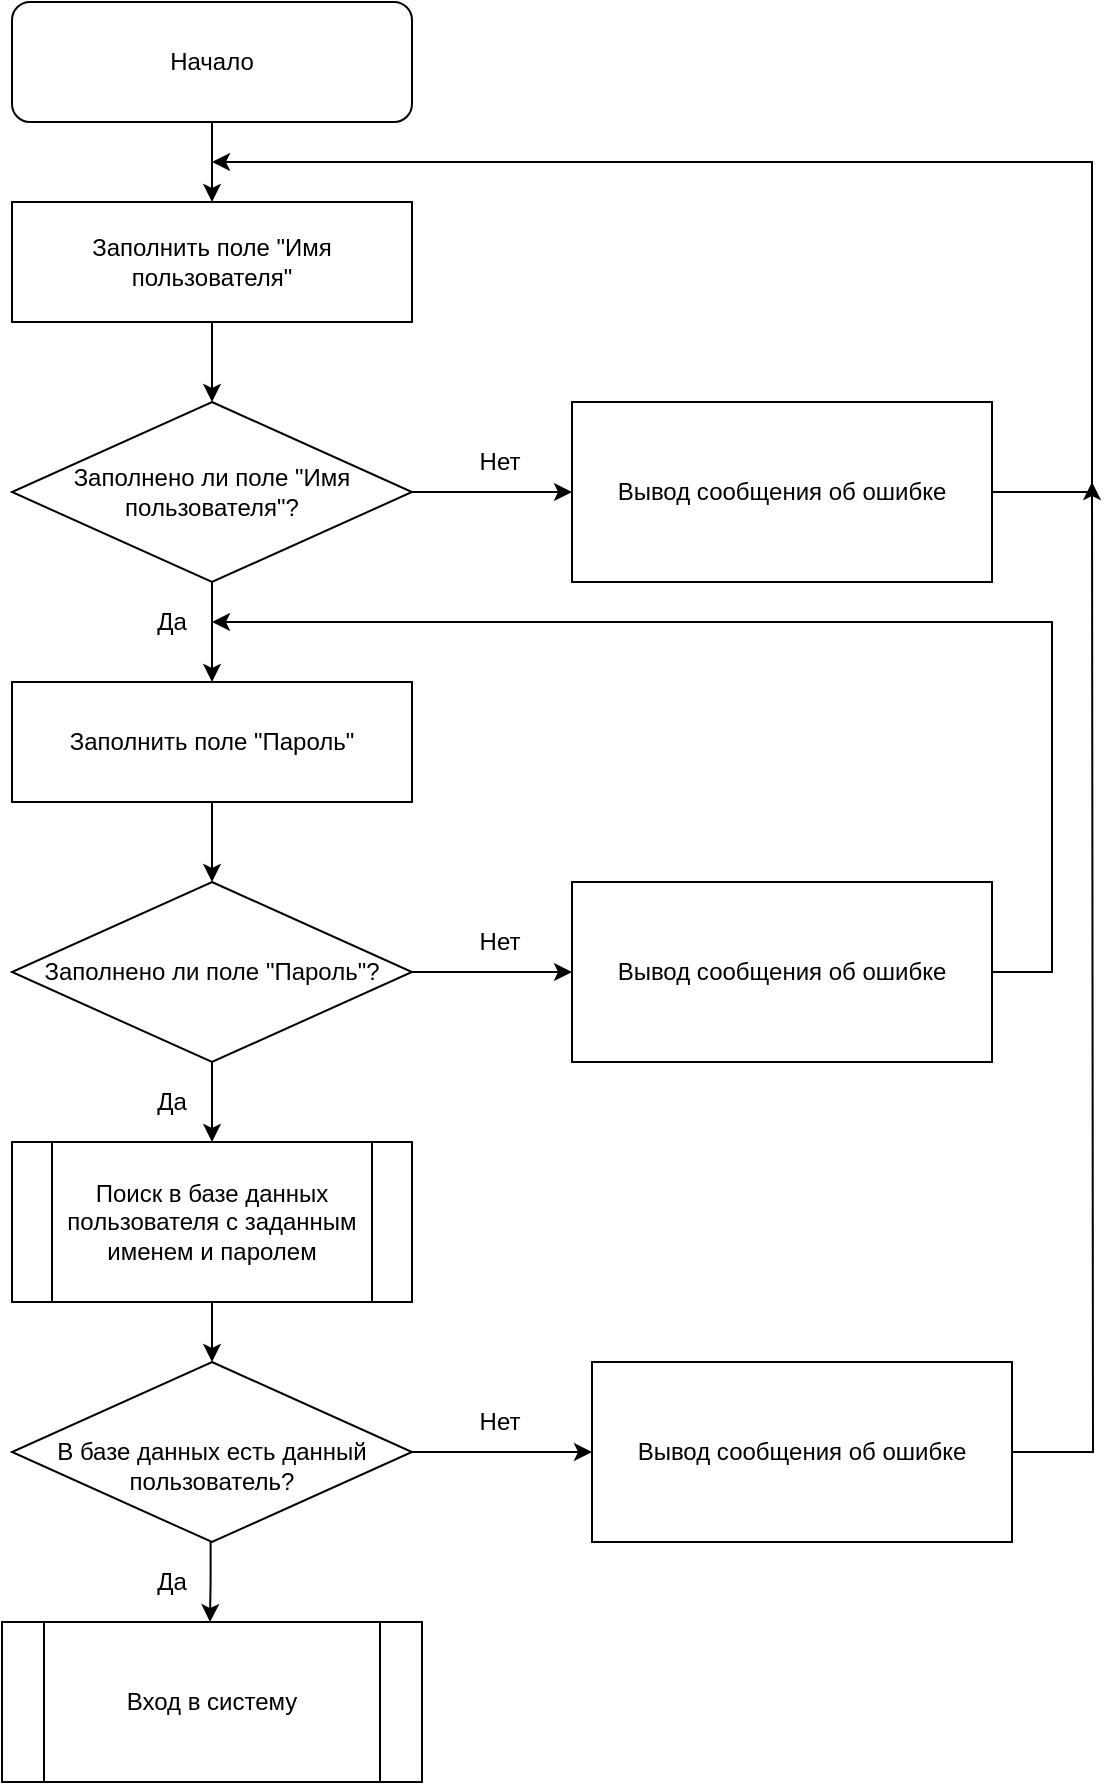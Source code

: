 <mxfile version="13.1.3" type="device"><diagram id="pZbo4uxrUeCDZy5-Ao3X" name="Page-1"><mxGraphModel dx="1730" dy="885" grid="1" gridSize="10" guides="1" tooltips="1" connect="1" arrows="1" fold="1" page="1" pageScale="1" pageWidth="827" pageHeight="1169" background="none" math="0" shadow="0"><root><mxCell id="0"/><mxCell id="1" parent="0"/><mxCell id="gbMg966B4dvx_cQE6mBB-7" style="edgeStyle=orthogonalEdgeStyle;rounded=0;orthogonalLoop=1;jettySize=auto;html=1;exitX=0.5;exitY=1;exitDx=0;exitDy=0;" edge="1" parent="1" source="gbMg966B4dvx_cQE6mBB-3"><mxGeometry relative="1" as="geometry"><mxPoint x="260" y="360" as="targetPoint"/></mxGeometry></mxCell><mxCell id="gbMg966B4dvx_cQE6mBB-10" style="edgeStyle=orthogonalEdgeStyle;rounded=0;orthogonalLoop=1;jettySize=auto;html=1;exitX=1;exitY=0.5;exitDx=0;exitDy=0;entryX=0;entryY=0.5;entryDx=0;entryDy=0;" edge="1" parent="1" source="gbMg966B4dvx_cQE6mBB-3" target="gbMg966B4dvx_cQE6mBB-19"><mxGeometry relative="1" as="geometry"><mxPoint x="450" y="275" as="targetPoint"/></mxGeometry></mxCell><mxCell id="gbMg966B4dvx_cQE6mBB-3" value="Заполнено ли поле &quot;Имя пользователя&quot;?" style="rhombus;whiteSpace=wrap;html=1;" vertex="1" parent="1"><mxGeometry x="160" y="220" width="200" height="90" as="geometry"/></mxCell><mxCell id="gbMg966B4dvx_cQE6mBB-8" value="Да" style="text;html=1;strokeColor=none;fillColor=none;align=center;verticalAlign=middle;whiteSpace=wrap;rounded=0;" vertex="1" parent="1"><mxGeometry x="220" y="320" width="40" height="20" as="geometry"/></mxCell><mxCell id="gbMg966B4dvx_cQE6mBB-41" style="edgeStyle=orthogonalEdgeStyle;rounded=0;orthogonalLoop=1;jettySize=auto;html=1;exitX=0.5;exitY=1;exitDx=0;exitDy=0;entryX=0.5;entryY=0;entryDx=0;entryDy=0;" edge="1" parent="1" source="gbMg966B4dvx_cQE6mBB-13" target="gbMg966B4dvx_cQE6mBB-37"><mxGeometry relative="1" as="geometry"/></mxCell><mxCell id="gbMg966B4dvx_cQE6mBB-13" value="Начало" style="rounded=1;whiteSpace=wrap;html=1;" vertex="1" parent="1"><mxGeometry x="160" y="20" width="200" height="60" as="geometry"/></mxCell><mxCell id="gbMg966B4dvx_cQE6mBB-15" style="edgeStyle=orthogonalEdgeStyle;rounded=0;orthogonalLoop=1;jettySize=auto;html=1;exitX=0.5;exitY=1;exitDx=0;exitDy=0;" edge="1" parent="1" source="gbMg966B4dvx_cQE6mBB-14"><mxGeometry relative="1" as="geometry"><mxPoint x="260" y="590" as="targetPoint"/></mxGeometry></mxCell><mxCell id="gbMg966B4dvx_cQE6mBB-16" style="edgeStyle=orthogonalEdgeStyle;rounded=0;orthogonalLoop=1;jettySize=auto;html=1;exitX=1;exitY=0.5;exitDx=0;exitDy=0;entryX=0;entryY=0.5;entryDx=0;entryDy=0;" edge="1" parent="1" source="gbMg966B4dvx_cQE6mBB-14" target="gbMg966B4dvx_cQE6mBB-23"><mxGeometry relative="1" as="geometry"><mxPoint x="450" y="515" as="targetPoint"/></mxGeometry></mxCell><mxCell id="gbMg966B4dvx_cQE6mBB-14" value="Заполнено ли поле &quot;Пароль&quot;?" style="rhombus;whiteSpace=wrap;html=1;" vertex="1" parent="1"><mxGeometry x="160" y="460" width="200" height="90" as="geometry"/></mxCell><mxCell id="gbMg966B4dvx_cQE6mBB-17" value="Да" style="text;html=1;strokeColor=none;fillColor=none;align=center;verticalAlign=middle;whiteSpace=wrap;rounded=0;" vertex="1" parent="1"><mxGeometry x="220" y="560" width="40" height="20" as="geometry"/></mxCell><mxCell id="gbMg966B4dvx_cQE6mBB-18" value="Нет" style="text;html=1;strokeColor=none;fillColor=none;align=center;verticalAlign=middle;whiteSpace=wrap;rounded=0;" vertex="1" parent="1"><mxGeometry x="384" y="480" width="40" height="20" as="geometry"/></mxCell><mxCell id="gbMg966B4dvx_cQE6mBB-22" style="edgeStyle=orthogonalEdgeStyle;rounded=0;orthogonalLoop=1;jettySize=auto;html=1;exitX=1;exitY=0.5;exitDx=0;exitDy=0;" edge="1" parent="1" source="gbMg966B4dvx_cQE6mBB-19"><mxGeometry relative="1" as="geometry"><mxPoint x="260" y="100" as="targetPoint"/><Array as="points"><mxPoint x="700" y="265"/><mxPoint x="700" y="100"/></Array></mxGeometry></mxCell><mxCell id="gbMg966B4dvx_cQE6mBB-19" value="Вывод сообщения об ошибке" style="rounded=0;whiteSpace=wrap;html=1;" vertex="1" parent="1"><mxGeometry x="440" y="220" width="210" height="90" as="geometry"/></mxCell><mxCell id="gbMg966B4dvx_cQE6mBB-21" value="Нет" style="text;html=1;strokeColor=none;fillColor=none;align=center;verticalAlign=middle;whiteSpace=wrap;rounded=0;" vertex="1" parent="1"><mxGeometry x="384" y="240" width="40" height="20" as="geometry"/></mxCell><mxCell id="gbMg966B4dvx_cQE6mBB-24" style="edgeStyle=orthogonalEdgeStyle;rounded=0;orthogonalLoop=1;jettySize=auto;html=1;exitX=1;exitY=0.5;exitDx=0;exitDy=0;" edge="1" parent="1" source="gbMg966B4dvx_cQE6mBB-23" target="gbMg966B4dvx_cQE6mBB-8"><mxGeometry relative="1" as="geometry"><mxPoint x="263" y="330" as="targetPoint"/><Array as="points"><mxPoint x="680" y="505"/><mxPoint x="680" y="330"/></Array></mxGeometry></mxCell><mxCell id="gbMg966B4dvx_cQE6mBB-23" value="Вывод сообщения об ошибке" style="rounded=0;whiteSpace=wrap;html=1;" vertex="1" parent="1"><mxGeometry x="440" y="460" width="210" height="90" as="geometry"/></mxCell><mxCell id="gbMg966B4dvx_cQE6mBB-26" style="edgeStyle=orthogonalEdgeStyle;rounded=0;orthogonalLoop=1;jettySize=auto;html=1;exitX=0.5;exitY=1;exitDx=0;exitDy=0;" edge="1" parent="1" source="gbMg966B4dvx_cQE6mBB-25"><mxGeometry relative="1" as="geometry"><mxPoint x="260" y="700" as="targetPoint"/></mxGeometry></mxCell><mxCell id="gbMg966B4dvx_cQE6mBB-25" value="Поиск в базе данных пользователя с заданным именем и паролем" style="shape=process;whiteSpace=wrap;html=1;backgroundOutline=1;" vertex="1" parent="1"><mxGeometry x="160" y="590" width="200" height="80" as="geometry"/></mxCell><mxCell id="gbMg966B4dvx_cQE6mBB-27" value="&lt;br&gt;В базе данных есть данный пользователь?" style="rhombus;whiteSpace=wrap;html=1;" vertex="1" parent="1"><mxGeometry x="160" y="700" width="200" height="90" as="geometry"/></mxCell><mxCell id="gbMg966B4dvx_cQE6mBB-30" style="edgeStyle=orthogonalEdgeStyle;rounded=0;orthogonalLoop=1;jettySize=auto;html=1;exitX=0.5;exitY=1;exitDx=0;exitDy=0;" edge="1" parent="1"><mxGeometry relative="1" as="geometry"><mxPoint x="259" y="830" as="targetPoint"/><mxPoint x="259.31" y="790" as="sourcePoint"/><Array as="points"><mxPoint x="259" y="810"/><mxPoint x="259" y="810"/></Array></mxGeometry></mxCell><mxCell id="gbMg966B4dvx_cQE6mBB-31" value="Да" style="text;html=1;strokeColor=none;fillColor=none;align=center;verticalAlign=middle;whiteSpace=wrap;rounded=0;" vertex="1" parent="1"><mxGeometry x="220" y="800" width="40" height="20" as="geometry"/></mxCell><mxCell id="gbMg966B4dvx_cQE6mBB-32" style="edgeStyle=orthogonalEdgeStyle;rounded=0;orthogonalLoop=1;jettySize=auto;html=1;exitX=1;exitY=0.5;exitDx=0;exitDy=0;entryX=0;entryY=0.5;entryDx=0;entryDy=0;" edge="1" parent="1" source="gbMg966B4dvx_cQE6mBB-27" target="gbMg966B4dvx_cQE6mBB-34"><mxGeometry relative="1" as="geometry"><mxPoint x="440" y="785" as="targetPoint"/><mxPoint x="370" y="785" as="sourcePoint"/></mxGeometry></mxCell><mxCell id="gbMg966B4dvx_cQE6mBB-33" value="Нет" style="text;html=1;strokeColor=none;fillColor=none;align=center;verticalAlign=middle;whiteSpace=wrap;rounded=0;" vertex="1" parent="1"><mxGeometry x="384" y="720" width="40" height="20" as="geometry"/></mxCell><mxCell id="gbMg966B4dvx_cQE6mBB-36" style="edgeStyle=orthogonalEdgeStyle;rounded=0;orthogonalLoop=1;jettySize=auto;html=1;exitX=1;exitY=0.5;exitDx=0;exitDy=0;" edge="1" parent="1" source="gbMg966B4dvx_cQE6mBB-34"><mxGeometry relative="1" as="geometry"><mxPoint x="700" y="260" as="targetPoint"/></mxGeometry></mxCell><mxCell id="gbMg966B4dvx_cQE6mBB-34" value="Вывод сообщения об ошибке" style="rounded=0;whiteSpace=wrap;html=1;" vertex="1" parent="1"><mxGeometry x="450" y="700" width="210" height="90" as="geometry"/></mxCell><mxCell id="gbMg966B4dvx_cQE6mBB-35" value="Вход в систему" style="shape=process;whiteSpace=wrap;html=1;backgroundOutline=1;" vertex="1" parent="1"><mxGeometry x="155" y="830" width="210" height="80" as="geometry"/></mxCell><mxCell id="gbMg966B4dvx_cQE6mBB-39" style="edgeStyle=orthogonalEdgeStyle;rounded=0;orthogonalLoop=1;jettySize=auto;html=1;exitX=0.5;exitY=1;exitDx=0;exitDy=0;entryX=0.5;entryY=0;entryDx=0;entryDy=0;" edge="1" parent="1" source="gbMg966B4dvx_cQE6mBB-37" target="gbMg966B4dvx_cQE6mBB-3"><mxGeometry relative="1" as="geometry"/></mxCell><mxCell id="gbMg966B4dvx_cQE6mBB-37" value="Заполнить поле &quot;Имя пользователя&quot;" style="rounded=0;whiteSpace=wrap;html=1;" vertex="1" parent="1"><mxGeometry x="160" y="120" width="200" height="60" as="geometry"/></mxCell><mxCell id="gbMg966B4dvx_cQE6mBB-43" style="edgeStyle=orthogonalEdgeStyle;rounded=0;orthogonalLoop=1;jettySize=auto;html=1;exitX=0.5;exitY=1;exitDx=0;exitDy=0;entryX=0.5;entryY=0;entryDx=0;entryDy=0;" edge="1" parent="1" source="gbMg966B4dvx_cQE6mBB-42" target="gbMg966B4dvx_cQE6mBB-14"><mxGeometry relative="1" as="geometry"/></mxCell><mxCell id="gbMg966B4dvx_cQE6mBB-42" value="Заполнить поле &quot;Пароль&quot;" style="rounded=0;whiteSpace=wrap;html=1;" vertex="1" parent="1"><mxGeometry x="160" y="360" width="200" height="60" as="geometry"/></mxCell></root></mxGraphModel></diagram></mxfile>